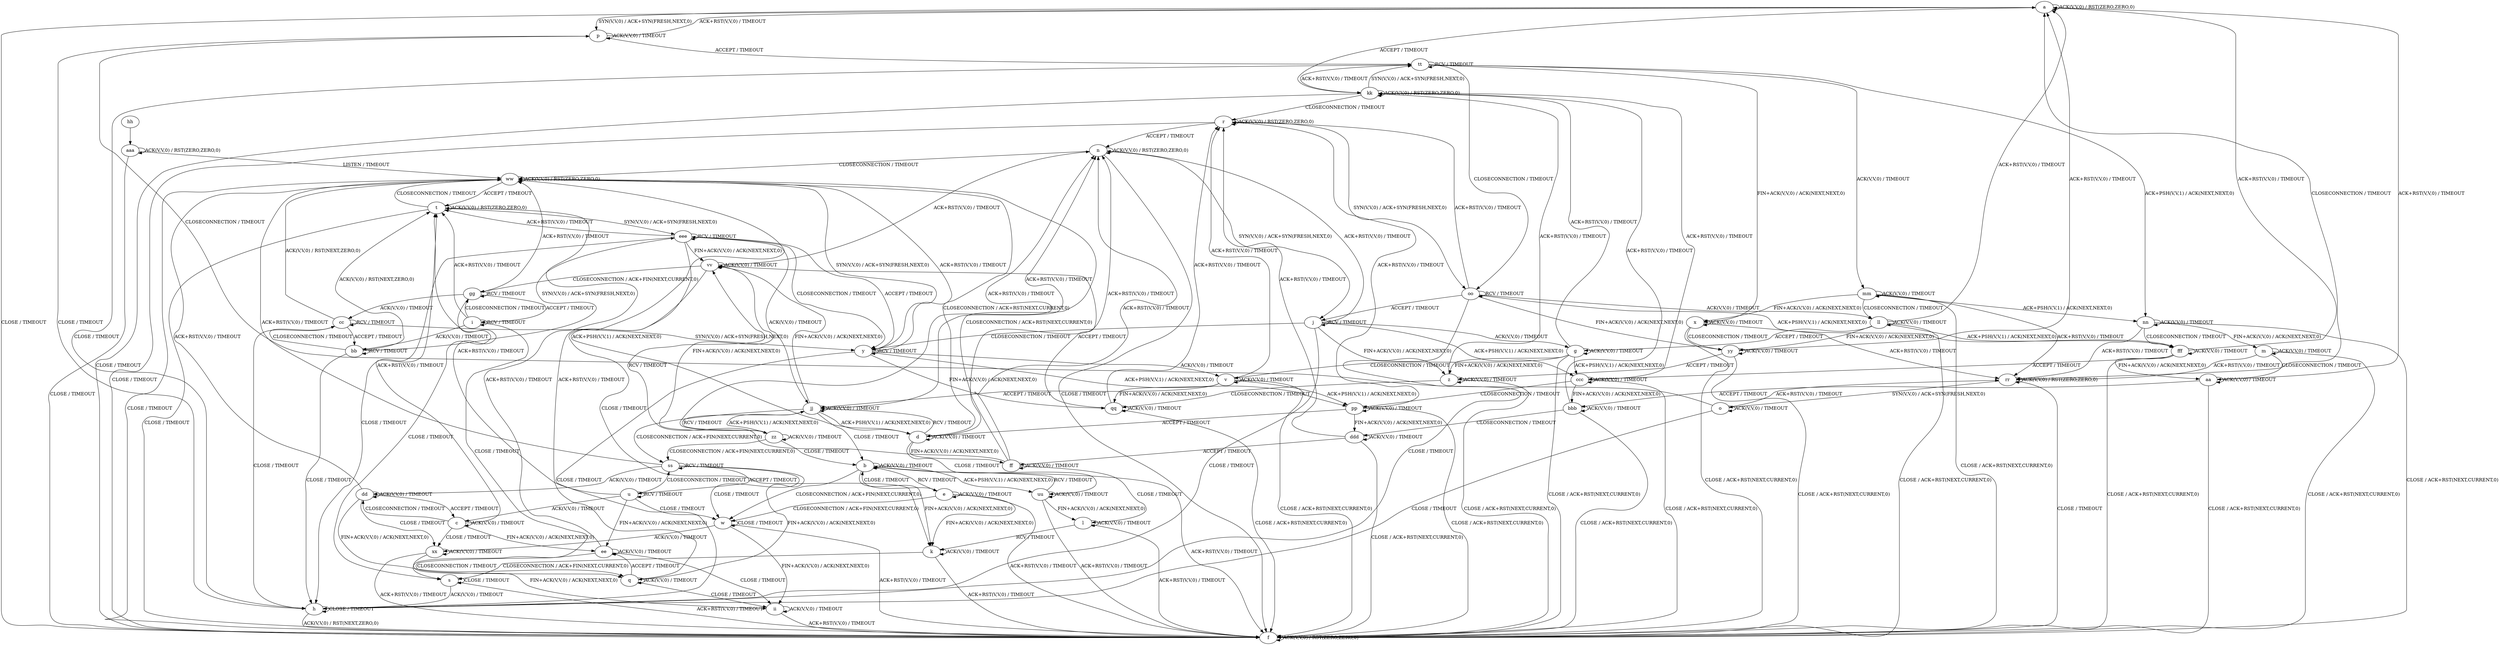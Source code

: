 digraph "" {
	graph ["Incoming time"=1.6550989151000977,
		"Outgoing time"=16.461649656295776,
		Output="{'States': 58, 'Transitions': 685, 'Filename': '../results/tcp/TCP_Linux_Server-TCP_Linux_Server-yices-3.dot'}",
		Reference="{'States': 58, 'Transitions': 685, 'Filename': '../subjects/tcp/TCP_Linux_Server.dot'}",
		Solver=yices,
		Updated="{'States': 58, 'Transitions': 685, 'Filename': '../subjects/tcp/TCP_Linux_Server.dot'}",
		"f-measure"=1.0,
		precision=1.0,
		recall=1.0
	];
	a -> a [key=0,
	label="ACK(V,V,0) / RST(ZERO,ZERO,0)"];
a -> f [key=0,
label="CLOSE / TIMEOUT"];
a -> p [key=0,
label="SYN(V,V,0) / ACK+SYN(FRESH,NEXT,0)"];
a -> kk [key=0,
label="ACCEPT / TIMEOUT"];
b -> b [key=0,
label="ACK(V,V,0) / TIMEOUT"];
b -> e [key=0,
label="RCV / TIMEOUT"];
b -> f [key=0,
label="ACK+RST(V,V,0) / TIMEOUT"];
b -> k [key=0,
label="FIN+ACK(V,V,0) / ACK(NEXT,NEXT,0)"];
b -> w [key=0,
label="CLOSECONNECTION / ACK+FIN(NEXT,CURRENT,0)"];
b -> uu [key=0,
label="ACK+PSH(V,V,1) / ACK(NEXT,NEXT,0)"];
c -> c [key=0,
label="ACK(V,V,0) / TIMEOUT"];
c -> t [key=0,
label="ACK+RST(V,V,0) / TIMEOUT"];
c -> dd [key=0,
label="CLOSECONNECTION / TIMEOUT"];
c -> ee [key=0,
label="FIN+ACK(V,V,0) / ACK(NEXT,NEXT,0)"];
c -> xx [key=0,
label="CLOSE / TIMEOUT"];
d -> d [key=0,
label="ACK(V,V,0) / TIMEOUT"];
d -> n [key=0,
label="ACK+RST(V,V,0) / TIMEOUT"];
d -> ff [key=0,
label="FIN+ACK(V,V,0) / ACK(NEXT,NEXT,0)"];
d -> jj [key=0,
label="RCV / TIMEOUT"];
d -> uu [key=0,
label="CLOSE / TIMEOUT"];
d -> ww [key=0,
label="CLOSECONNECTION / ACK+RST(NEXT,CURRENT,0)"];
e -> b [key=0,
label="CLOSE / TIMEOUT"];
e -> e [key=0,
label="ACK(V,V,0) / TIMEOUT"];
e -> f [key=0,
label="ACK+RST(V,V,0) / TIMEOUT"];
e -> k [key=0,
label="FIN+ACK(V,V,0) / ACK(NEXT,NEXT,0)"];
e -> w [key=0,
label="CLOSECONNECTION / ACK+FIN(NEXT,CURRENT,0)"];
f -> f [key=0,
label="ACK(V,V,0) / RST(ZERO,ZERO,0)"];
g -> f [key=0,
label="CLOSE / ACK+RST(NEXT,CURRENT,0)"];
g -> g [key=0,
label="ACK(V,V,0) / TIMEOUT"];
g -> v [key=0,
label="CLOSECONNECTION / TIMEOUT"];
g -> z [key=0,
label="FIN+ACK(V,V,0) / ACK(NEXT,NEXT,0)"];
g -> kk [key=0,
label="ACK+RST(V,V,0) / TIMEOUT"];
g -> ccc [key=0,
label="ACK+PSH(V,V,1) / ACK(NEXT,NEXT,0)"];
h -> f [key=0,
label="ACK(V,V,0) / RST(NEXT,ZERO,0)"];
h -> h [key=0,
label="CLOSE / TIMEOUT"];
i -> i [key=0,
label="RCV / TIMEOUT"];
i -> s [key=0,
label="CLOSE / TIMEOUT"];
i -> t [key=0,
label="ACK+RST(V,V,0) / TIMEOUT"];
i -> bb [key=0,
label="ACK(V,V,0) / TIMEOUT"];
i -> gg [key=0,
label="CLOSECONNECTION / TIMEOUT"];
j -> g [key=0,
label="ACK(V,V,0) / TIMEOUT"];
j -> h [key=0,
label="CLOSE / TIMEOUT"];
j -> j [key=0,
label="RCV / TIMEOUT"];
j -> n [key=0,
label="ACK+RST(V,V,0) / TIMEOUT"];
j -> y [key=0,
label="CLOSECONNECTION / TIMEOUT"];
j -> z [key=0,
label="FIN+ACK(V,V,0) / ACK(NEXT,NEXT,0)"];
j -> ccc [key=0,
label="ACK+PSH(V,V,1) / ACK(NEXT,NEXT,0)"];
k -> f [key=0,
label="ACK+RST(V,V,0) / TIMEOUT"];
k -> k [key=0,
label="ACK(V,V,0) / TIMEOUT"];
k -> s [key=0,
label="CLOSECONNECTION / ACK+FIN(NEXT,CURRENT,0)"];
l -> f [key=0,
label="ACK+RST(V,V,0) / TIMEOUT"];
l -> k [key=0,
label="RCV / TIMEOUT"];
l -> l [key=0,
label="ACK(V,V,0) / TIMEOUT"];
m -> f [key=0,
label="CLOSE / ACK+RST(NEXT,CURRENT,0)"];
m -> m [key=0,
label="ACK(V,V,0) / TIMEOUT"];
m -> aa [key=0,
label="CLOSECONNECTION / TIMEOUT"];
m -> rr [key=0,
label="ACK+RST(V,V,0) / TIMEOUT"];
n -> f [key=0,
label="CLOSE / TIMEOUT"];
n -> j [key=0,
label="SYN(V,V,0) / ACK+SYN(FRESH,NEXT,0)"];
n -> n [key=0,
label="ACK(V,V,0) / RST(ZERO,ZERO,0)"];
n -> ww [key=0,
label="CLOSECONNECTION / TIMEOUT"];
o -> h [key=0,
label="CLOSE / TIMEOUT"];
o -> o [key=0,
label="ACK(V,V,0) / TIMEOUT"];
o -> p [key=0,
label="CLOSECONNECTION / TIMEOUT"];
o -> rr [key=0,
label="ACK+RST(V,V,0) / TIMEOUT"];
p -> a [key=0,
label="ACK+RST(V,V,0) / TIMEOUT"];
p -> h [key=0,
label="CLOSE / TIMEOUT"];
p -> p [key=0,
label="ACK(V,V,0) / TIMEOUT"];
p -> tt [key=0,
label="ACCEPT / TIMEOUT"];
q -> q [key=0,
label="ACK(V,V,0) / TIMEOUT"];
q -> ee [key=0,
label="ACCEPT / TIMEOUT"];
q -> ii [key=0,
label="CLOSE / TIMEOUT"];
q -> ww [key=0,
label="ACK+RST(V,V,0) / TIMEOUT"];
r -> f [key=0,
label="CLOSE / TIMEOUT"];
r -> n [key=0,
label="ACCEPT / TIMEOUT"];
r -> r [key=0,
label="ACK(V,V,0) / RST(ZERO,ZERO,0)"];
r -> oo [key=0,
label="SYN(V,V,0) / ACK+SYN(FRESH,NEXT,0)"];
s -> f [key=0,
label="ACK+RST(V,V,0) / TIMEOUT"];
s -> h [key=0,
label="ACK(V,V,0) / TIMEOUT"];
s -> s [key=0,
label="CLOSE / TIMEOUT"];
t -> f [key=0,
label="CLOSE / TIMEOUT"];
t -> t [key=0,
label="ACK(V,V,0) / RST(ZERO,ZERO,0)"];
t -> ww [key=0,
label="CLOSECONNECTION / TIMEOUT"];
t -> eee [key=0,
label="SYN(V,V,0) / ACK+SYN(FRESH,NEXT,0)"];
u -> c [key=0,
label="ACK(V,V,0) / TIMEOUT"];
u -> t [key=0,
label="ACK+RST(V,V,0) / TIMEOUT"];
u -> u [key=0,
label="RCV / TIMEOUT"];
u -> w [key=0,
label="CLOSE / TIMEOUT"];
u -> ee [key=0,
label="FIN+ACK(V,V,0) / ACK(NEXT,NEXT,0)"];
u -> ss [key=0,
label="CLOSECONNECTION / TIMEOUT"];
v -> f [key=0,
label="CLOSE / ACK+RST(NEXT,CURRENT,0)"];
v -> r [key=0,
label="ACK+RST(V,V,0) / TIMEOUT"];
v -> v [key=0,
label="ACK(V,V,0) / TIMEOUT"];
v -> jj [key=0,
label="ACCEPT / TIMEOUT"];
v -> pp [key=0,
label="ACK+PSH(V,V,1) / ACK(NEXT,NEXT,0)"];
v -> qq [key=0,
label="FIN+ACK(V,V,0) / ACK(NEXT,NEXT,0)"];
w -> f [key=0,
label="ACK+RST(V,V,0) / TIMEOUT"];
w -> w [key=0,
label="CLOSE / TIMEOUT"];
w -> ii [key=0,
label="FIN+ACK(V,V,0) / ACK(NEXT,NEXT,0)"];
w -> xx [key=0,
label="ACK(V,V,0) / TIMEOUT"];
x -> f [key=0,
label="CLOSE / ACK+RST(NEXT,CURRENT,0)"];
x -> x [key=0,
label="ACK(V,V,0) / TIMEOUT"];
x -> rr [key=0,
label="ACK+RST(V,V,0) / TIMEOUT"];
x -> yy [key=0,
label="CLOSECONNECTION / TIMEOUT"];
y -> h [key=0,
label="CLOSE / TIMEOUT"];
y -> v [key=0,
label="ACK(V,V,0) / TIMEOUT"];
y -> y [key=0,
label="RCV / TIMEOUT"];
y -> pp [key=0,
label="ACK+PSH(V,V,1) / ACK(NEXT,NEXT,0)"];
y -> qq [key=0,
label="FIN+ACK(V,V,0) / ACK(NEXT,NEXT,0)"];
y -> ww [key=0,
label="ACK+RST(V,V,0) / TIMEOUT"];
y -> eee [key=0,
label="ACCEPT / TIMEOUT"];
z -> f [key=0,
label="CLOSE / ACK+RST(NEXT,CURRENT,0)"];
z -> z [key=0,
label="ACK(V,V,0) / TIMEOUT"];
z -> kk [key=0,
label="ACK+RST(V,V,0) / TIMEOUT"];
z -> qq [key=0,
label="CLOSECONNECTION / TIMEOUT"];
aa -> a [key=0,
label="ACK+RST(V,V,0) / TIMEOUT"];
aa -> f [key=0,
label="CLOSE / ACK+RST(NEXT,CURRENT,0)"];
aa -> aa [key=0,
label="ACK(V,V,0) / TIMEOUT"];
aa -> bbb [key=0,
label="ACCEPT / TIMEOUT"];
bb -> h [key=0,
label="CLOSE / TIMEOUT"];
bb -> t [key=0,
label="ACK(V,V,0) / RST(NEXT,ZERO,0)"];
bb -> bb [key=0,
label="RCV / TIMEOUT"];
bb -> cc [key=0,
label="CLOSECONNECTION / TIMEOUT"];
bb -> eee [key=0,
label="SYN(V,V,0) / ACK+SYN(FRESH,NEXT,0)"];
cc -> h [key=0,
label="CLOSE / TIMEOUT"];
cc -> y [key=0,
label="SYN(V,V,0) / ACK+SYN(FRESH,NEXT,0)"];
cc -> bb [key=0,
label="ACCEPT / TIMEOUT"];
cc -> cc [key=0,
label="RCV / TIMEOUT"];
cc -> ww [key=0,
label="ACK(V,V,0) / RST(NEXT,ZERO,0)"];
dd -> c [key=0,
label="ACCEPT / TIMEOUT"];
dd -> q [key=0,
label="FIN+ACK(V,V,0) / ACK(NEXT,NEXT,0)"];
dd -> dd [key=0,
label="ACK(V,V,0) / TIMEOUT"];
dd -> ww [key=0,
label="ACK+RST(V,V,0) / TIMEOUT"];
dd -> xx [key=0,
label="CLOSE / TIMEOUT"];
ee -> q [key=0,
label="CLOSECONNECTION / TIMEOUT"];
ee -> t [key=0,
label="ACK+RST(V,V,0) / TIMEOUT"];
ee -> ee [key=0,
label="ACK(V,V,0) / TIMEOUT"];
ee -> ii [key=0,
label="CLOSE / TIMEOUT"];
ff -> l [key=0,
label="CLOSE / TIMEOUT"];
ff -> n [key=0,
label="ACK+RST(V,V,0) / TIMEOUT"];
ff -> ff [key=0,
label="ACK(V,V,0) / TIMEOUT"];
ff -> vv [key=0,
label="RCV / TIMEOUT"];
ff -> ww [key=0,
label="CLOSECONNECTION / ACK+RST(NEXT,CURRENT,0)"];
gg -> i [key=0,
label="ACCEPT / TIMEOUT"];
gg -> s [key=0,
label="CLOSE / TIMEOUT"];
gg -> cc [key=0,
label="ACK(V,V,0) / TIMEOUT"];
gg -> gg [key=0,
label="RCV / TIMEOUT"];
gg -> ww [key=0,
label="ACK+RST(V,V,0) / TIMEOUT"];
hh -> aaa [key=0];
ii -> f [key=0,
label="ACK+RST(V,V,0) / TIMEOUT"];
ii -> ii [key=0,
label="ACK(V,V,0) / TIMEOUT"];
jj -> b [key=0,
label="CLOSE / TIMEOUT"];
jj -> d [key=0,
label="ACK+PSH(V,V,1) / ACK(NEXT,NEXT,0)"];
jj -> n [key=0,
label="ACK+RST(V,V,0) / TIMEOUT"];
jj -> jj [key=0,
label="ACK(V,V,0) / TIMEOUT"];
jj -> ss [key=0,
label="CLOSECONNECTION / ACK+FIN(NEXT,CURRENT,0)"];
jj -> vv [key=0,
label="FIN+ACK(V,V,0) / ACK(NEXT,NEXT,0)"];
jj -> zz [key=0,
label="RCV / TIMEOUT"];
kk -> f [key=0,
label="CLOSE / TIMEOUT"];
kk -> r [key=0,
label="CLOSECONNECTION / TIMEOUT"];
kk -> kk [key=0,
label="ACK(V,V,0) / RST(ZERO,ZERO,0)"];
kk -> tt [key=0,
label="SYN(V,V,0) / ACK+SYN(FRESH,NEXT,0)"];
ll -> a [key=0,
label="ACK+RST(V,V,0) / TIMEOUT"];
ll -> f [key=0,
label="CLOSE / ACK+RST(NEXT,CURRENT,0)"];
ll -> g [key=0,
label="ACCEPT / TIMEOUT"];
ll -> ll [key=0,
label="ACK(V,V,0) / TIMEOUT"];
ll -> yy [key=0,
label="FIN+ACK(V,V,0) / ACK(NEXT,NEXT,0)"];
ll -> fff [key=0,
label="ACK+PSH(V,V,1) / ACK(NEXT,NEXT,0)"];
mm -> f [key=0,
label="CLOSE / ACK+RST(NEXT,CURRENT,0)"];
mm -> x [key=0,
label="FIN+ACK(V,V,0) / ACK(NEXT,NEXT,0)"];
mm -> ll [key=0,
label="CLOSECONNECTION / TIMEOUT"];
mm -> mm [key=0,
label="ACK(V,V,0) / TIMEOUT"];
mm -> nn [key=0,
label="ACK+PSH(V,V,1) / ACK(NEXT,NEXT,0)"];
mm -> rr [key=0,
label="ACK+RST(V,V,0) / TIMEOUT"];
nn -> f [key=0,
label="CLOSE / ACK+RST(NEXT,CURRENT,0)"];
nn -> m [key=0,
label="FIN+ACK(V,V,0) / ACK(NEXT,NEXT,0)"];
nn -> nn [key=0,
label="ACK(V,V,0) / TIMEOUT"];
nn -> rr [key=0,
label="ACK+RST(V,V,0) / TIMEOUT"];
nn -> fff [key=0,
label="CLOSECONNECTION / TIMEOUT"];
oo -> h [key=0,
label="CLOSE / TIMEOUT"];
oo -> j [key=0,
label="ACCEPT / TIMEOUT"];
oo -> r [key=0,
label="ACK+RST(V,V,0) / TIMEOUT"];
oo -> ll [key=0,
label="ACK(V,V,0) / TIMEOUT"];
oo -> oo [key=0,
label="RCV / TIMEOUT"];
oo -> yy [key=0,
label="FIN+ACK(V,V,0) / ACK(NEXT,NEXT,0)"];
oo -> fff [key=0,
label="ACK+PSH(V,V,1) / ACK(NEXT,NEXT,0)"];
pp -> d [key=0,
label="ACCEPT / TIMEOUT"];
pp -> f [key=0,
label="CLOSE / ACK+RST(NEXT,CURRENT,0)"];
pp -> r [key=0,
label="ACK+RST(V,V,0) / TIMEOUT"];
pp -> pp [key=0,
label="ACK(V,V,0) / TIMEOUT"];
pp -> ddd [key=0,
label="FIN+ACK(V,V,0) / ACK(NEXT,NEXT,0)"];
qq -> f [key=0,
label="CLOSE / ACK+RST(NEXT,CURRENT,0)"];
qq -> r [key=0,
label="ACK+RST(V,V,0) / TIMEOUT"];
qq -> qq [key=0,
label="ACK(V,V,0) / TIMEOUT"];
qq -> vv [key=0,
label="ACCEPT / TIMEOUT"];
rr -> a [key=0,
label="CLOSECONNECTION / TIMEOUT"];
rr -> f [key=0,
label="CLOSE / TIMEOUT"];
rr -> o [key=0,
label="SYN(V,V,0) / ACK+SYN(FRESH,NEXT,0)"];
rr -> rr [key=0,
label="ACK(V,V,0) / RST(ZERO,ZERO,0)"];
ss -> q [key=0,
label="FIN+ACK(V,V,0) / ACK(NEXT,NEXT,0)"];
ss -> u [key=0,
label="ACCEPT / TIMEOUT"];
ss -> w [key=0,
label="CLOSE / TIMEOUT"];
ss -> dd [key=0,
label="ACK(V,V,0) / TIMEOUT"];
ss -> ss [key=0,
label="RCV / TIMEOUT"];
ss -> ww [key=0,
label="ACK+RST(V,V,0) / TIMEOUT"];
tt -> h [key=0,
label="CLOSE / TIMEOUT"];
tt -> x [key=0,
label="FIN+ACK(V,V,0) / ACK(NEXT,NEXT,0)"];
tt -> kk [key=0,
label="ACK+RST(V,V,0) / TIMEOUT"];
tt -> mm [key=0,
label="ACK(V,V,0) / TIMEOUT"];
tt -> nn [key=0,
label="ACK+PSH(V,V,1) / ACK(NEXT,NEXT,0)"];
tt -> oo [key=0,
label="CLOSECONNECTION / TIMEOUT"];
tt -> tt [key=0,
label="RCV / TIMEOUT"];
uu -> b [key=0,
label="RCV / TIMEOUT"];
uu -> f [key=0,
label="ACK+RST(V,V,0) / TIMEOUT"];
uu -> l [key=0,
label="FIN+ACK(V,V,0) / ACK(NEXT,NEXT,0)"];
uu -> uu [key=0,
label="ACK(V,V,0) / TIMEOUT"];
vv -> k [key=0,
label="CLOSE / TIMEOUT"];
vv -> n [key=0,
label="ACK+RST(V,V,0) / TIMEOUT"];
vv -> gg [key=0,
label="CLOSECONNECTION / ACK+FIN(NEXT,CURRENT,0)"];
vv -> vv [key=0,
label="ACK(V,V,0) / TIMEOUT"];
ww -> f [key=0,
label="CLOSE / TIMEOUT"];
ww -> t [key=0,
label="ACCEPT / TIMEOUT"];
ww -> y [key=0,
label="SYN(V,V,0) / ACK+SYN(FRESH,NEXT,0)"];
ww -> ww [key=0,
label="ACK(V,V,0) / RST(ZERO,ZERO,0)"];
xx -> f [key=0,
label="ACK+RST(V,V,0) / TIMEOUT"];
xx -> ii [key=0,
label="FIN+ACK(V,V,0) / ACK(NEXT,NEXT,0)"];
xx -> xx [key=0,
label="ACK(V,V,0) / TIMEOUT"];
yy -> a [key=0,
label="ACK+RST(V,V,0) / TIMEOUT"];
yy -> f [key=0,
label="CLOSE / ACK+RST(NEXT,CURRENT,0)"];
yy -> z [key=0,
label="ACCEPT / TIMEOUT"];
yy -> yy [key=0,
label="ACK(V,V,0) / TIMEOUT"];
zz -> b [key=0,
label="CLOSE / TIMEOUT"];
zz -> n [key=0,
label="ACK+RST(V,V,0) / TIMEOUT"];
zz -> jj [key=0,
label="ACK+PSH(V,V,1) / ACK(NEXT,NEXT,0)"];
zz -> ss [key=0,
label="CLOSECONNECTION / ACK+FIN(NEXT,CURRENT,0)"];
zz -> vv [key=0,
label="FIN+ACK(V,V,0) / ACK(NEXT,NEXT,0)"];
zz -> zz [key=0,
label="ACK(V,V,0) / TIMEOUT"];
aaa -> f [key=0,
label="CLOSE / TIMEOUT"];
aaa -> ww [key=0,
label="LISTEN / TIMEOUT"];
aaa -> aaa [key=0,
label="ACK(V,V,0) / RST(ZERO,ZERO,0)"];
bbb -> f [key=0,
label="CLOSE / ACK+RST(NEXT,CURRENT,0)"];
bbb -> kk [key=0,
label="ACK+RST(V,V,0) / TIMEOUT"];
bbb -> bbb [key=0,
label="ACK(V,V,0) / TIMEOUT"];
bbb -> ddd [key=0,
label="CLOSECONNECTION / TIMEOUT"];
ccc -> f [key=0,
label="CLOSE / ACK+RST(NEXT,CURRENT,0)"];
ccc -> kk [key=0,
label="ACK+RST(V,V,0) / TIMEOUT"];
ccc -> pp [key=0,
label="CLOSECONNECTION / TIMEOUT"];
ccc -> bbb [key=0,
label="FIN+ACK(V,V,0) / ACK(NEXT,NEXT,0)"];
ccc -> ccc [key=0,
label="ACK(V,V,0) / TIMEOUT"];
ddd -> f [key=0,
label="CLOSE / ACK+RST(NEXT,CURRENT,0)"];
ddd -> r [key=0,
label="ACK+RST(V,V,0) / TIMEOUT"];
ddd -> ff [key=0,
label="ACCEPT / TIMEOUT"];
ddd -> ddd [key=0,
label="ACK(V,V,0) / TIMEOUT"];
eee -> d [key=0,
label="ACK+PSH(V,V,1) / ACK(NEXT,NEXT,0)"];
eee -> h [key=0,
label="CLOSE / TIMEOUT"];
eee -> t [key=0,
label="ACK+RST(V,V,0) / TIMEOUT"];
eee -> y [key=0,
label="CLOSECONNECTION / TIMEOUT"];
eee -> jj [key=0,
label="ACK(V,V,0) / TIMEOUT"];
eee -> vv [key=0,
label="FIN+ACK(V,V,0) / ACK(NEXT,NEXT,0)"];
eee -> eee [key=0,
label="RCV / TIMEOUT"];
fff -> a [key=0,
label="ACK+RST(V,V,0) / TIMEOUT"];
fff -> f [key=0,
label="CLOSE / ACK+RST(NEXT,CURRENT,0)"];
fff -> aa [key=0,
label="FIN+ACK(V,V,0) / ACK(NEXT,NEXT,0)"];
fff -> ccc [key=0,
label="ACCEPT / TIMEOUT"];
fff -> fff [key=0,
label="ACK(V,V,0) / TIMEOUT"];
}

